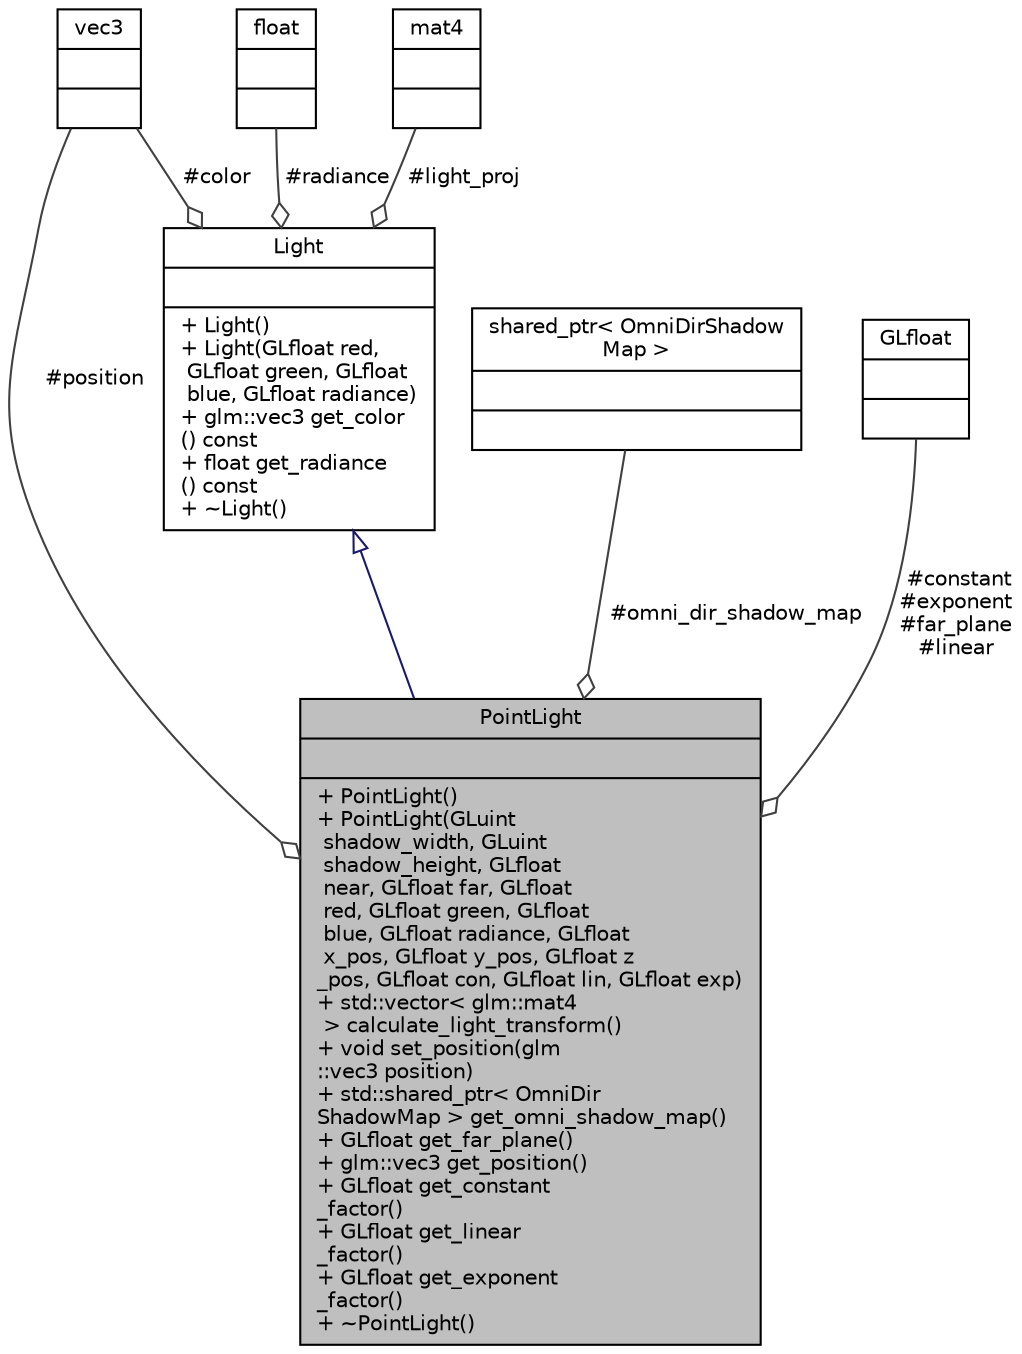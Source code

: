 digraph "PointLight"
{
 // INTERACTIVE_SVG=YES
 // LATEX_PDF_SIZE
  bgcolor="transparent";
  edge [fontname="Helvetica",fontsize="10",labelfontname="Helvetica",labelfontsize="10"];
  node [fontname="Helvetica",fontsize="10",shape=record];
  Node1 [label="{PointLight\n||+  PointLight()\l+  PointLight(GLuint\l shadow_width, GLuint\l shadow_height, GLfloat\l near, GLfloat far, GLfloat\l red, GLfloat green, GLfloat\l blue, GLfloat radiance, GLfloat\l x_pos, GLfloat y_pos, GLfloat z\l_pos, GLfloat con, GLfloat lin, GLfloat exp)\l+ std::vector\< glm::mat4\l \> calculate_light_transform()\l+ void set_position(glm\l::vec3 position)\l+ std::shared_ptr\< OmniDir\lShadowMap \> get_omni_shadow_map()\l+ GLfloat get_far_plane()\l+ glm::vec3 get_position()\l+ GLfloat get_constant\l_factor()\l+ GLfloat get_linear\l_factor()\l+ GLfloat get_exponent\l_factor()\l+  ~PointLight()\l}",height=0.2,width=0.4,color="black", fillcolor="grey75", style="filled", fontcolor="black",tooltip=" "];
  Node2 -> Node1 [dir="back",color="midnightblue",fontsize="10",style="solid",arrowtail="onormal"];
  Node2 [label="{Light\n||+  Light()\l+  Light(GLfloat red,\l GLfloat green, GLfloat\l blue, GLfloat radiance)\l+ glm::vec3 get_color\l() const\l+ float get_radiance\l() const\l+  ~Light()\l}",height=0.2,width=0.4,color="black",URL="$da/d7c/class_light.html",tooltip=" "];
  Node3 -> Node2 [color="grey25",fontsize="10",style="solid",label=" #color" ,arrowhead="odiamond"];
  Node3 [label="{vec3\n||}",height=0.2,width=0.4,color="black",tooltip=" "];
  Node4 -> Node2 [color="grey25",fontsize="10",style="solid",label=" #radiance" ,arrowhead="odiamond"];
  Node4 [label="{float\n||}",height=0.2,width=0.4,color="black",tooltip=" "];
  Node5 -> Node2 [color="grey25",fontsize="10",style="solid",label=" #light_proj" ,arrowhead="odiamond"];
  Node5 [label="{mat4\n||}",height=0.2,width=0.4,color="black",tooltip=" "];
  Node6 -> Node1 [color="grey25",fontsize="10",style="solid",label=" #omni_dir_shadow_map" ,arrowhead="odiamond"];
  Node6 [label="{shared_ptr\< OmniDirShadow\lMap \>\n||}",height=0.2,width=0.4,color="black",tooltip=" "];
  Node3 -> Node1 [color="grey25",fontsize="10",style="solid",label=" #position" ,arrowhead="odiamond"];
  Node7 -> Node1 [color="grey25",fontsize="10",style="solid",label=" #constant\n#exponent\n#far_plane\n#linear" ,arrowhead="odiamond"];
  Node7 [label="{GLfloat\n||}",height=0.2,width=0.4,color="black",tooltip=" "];
}
